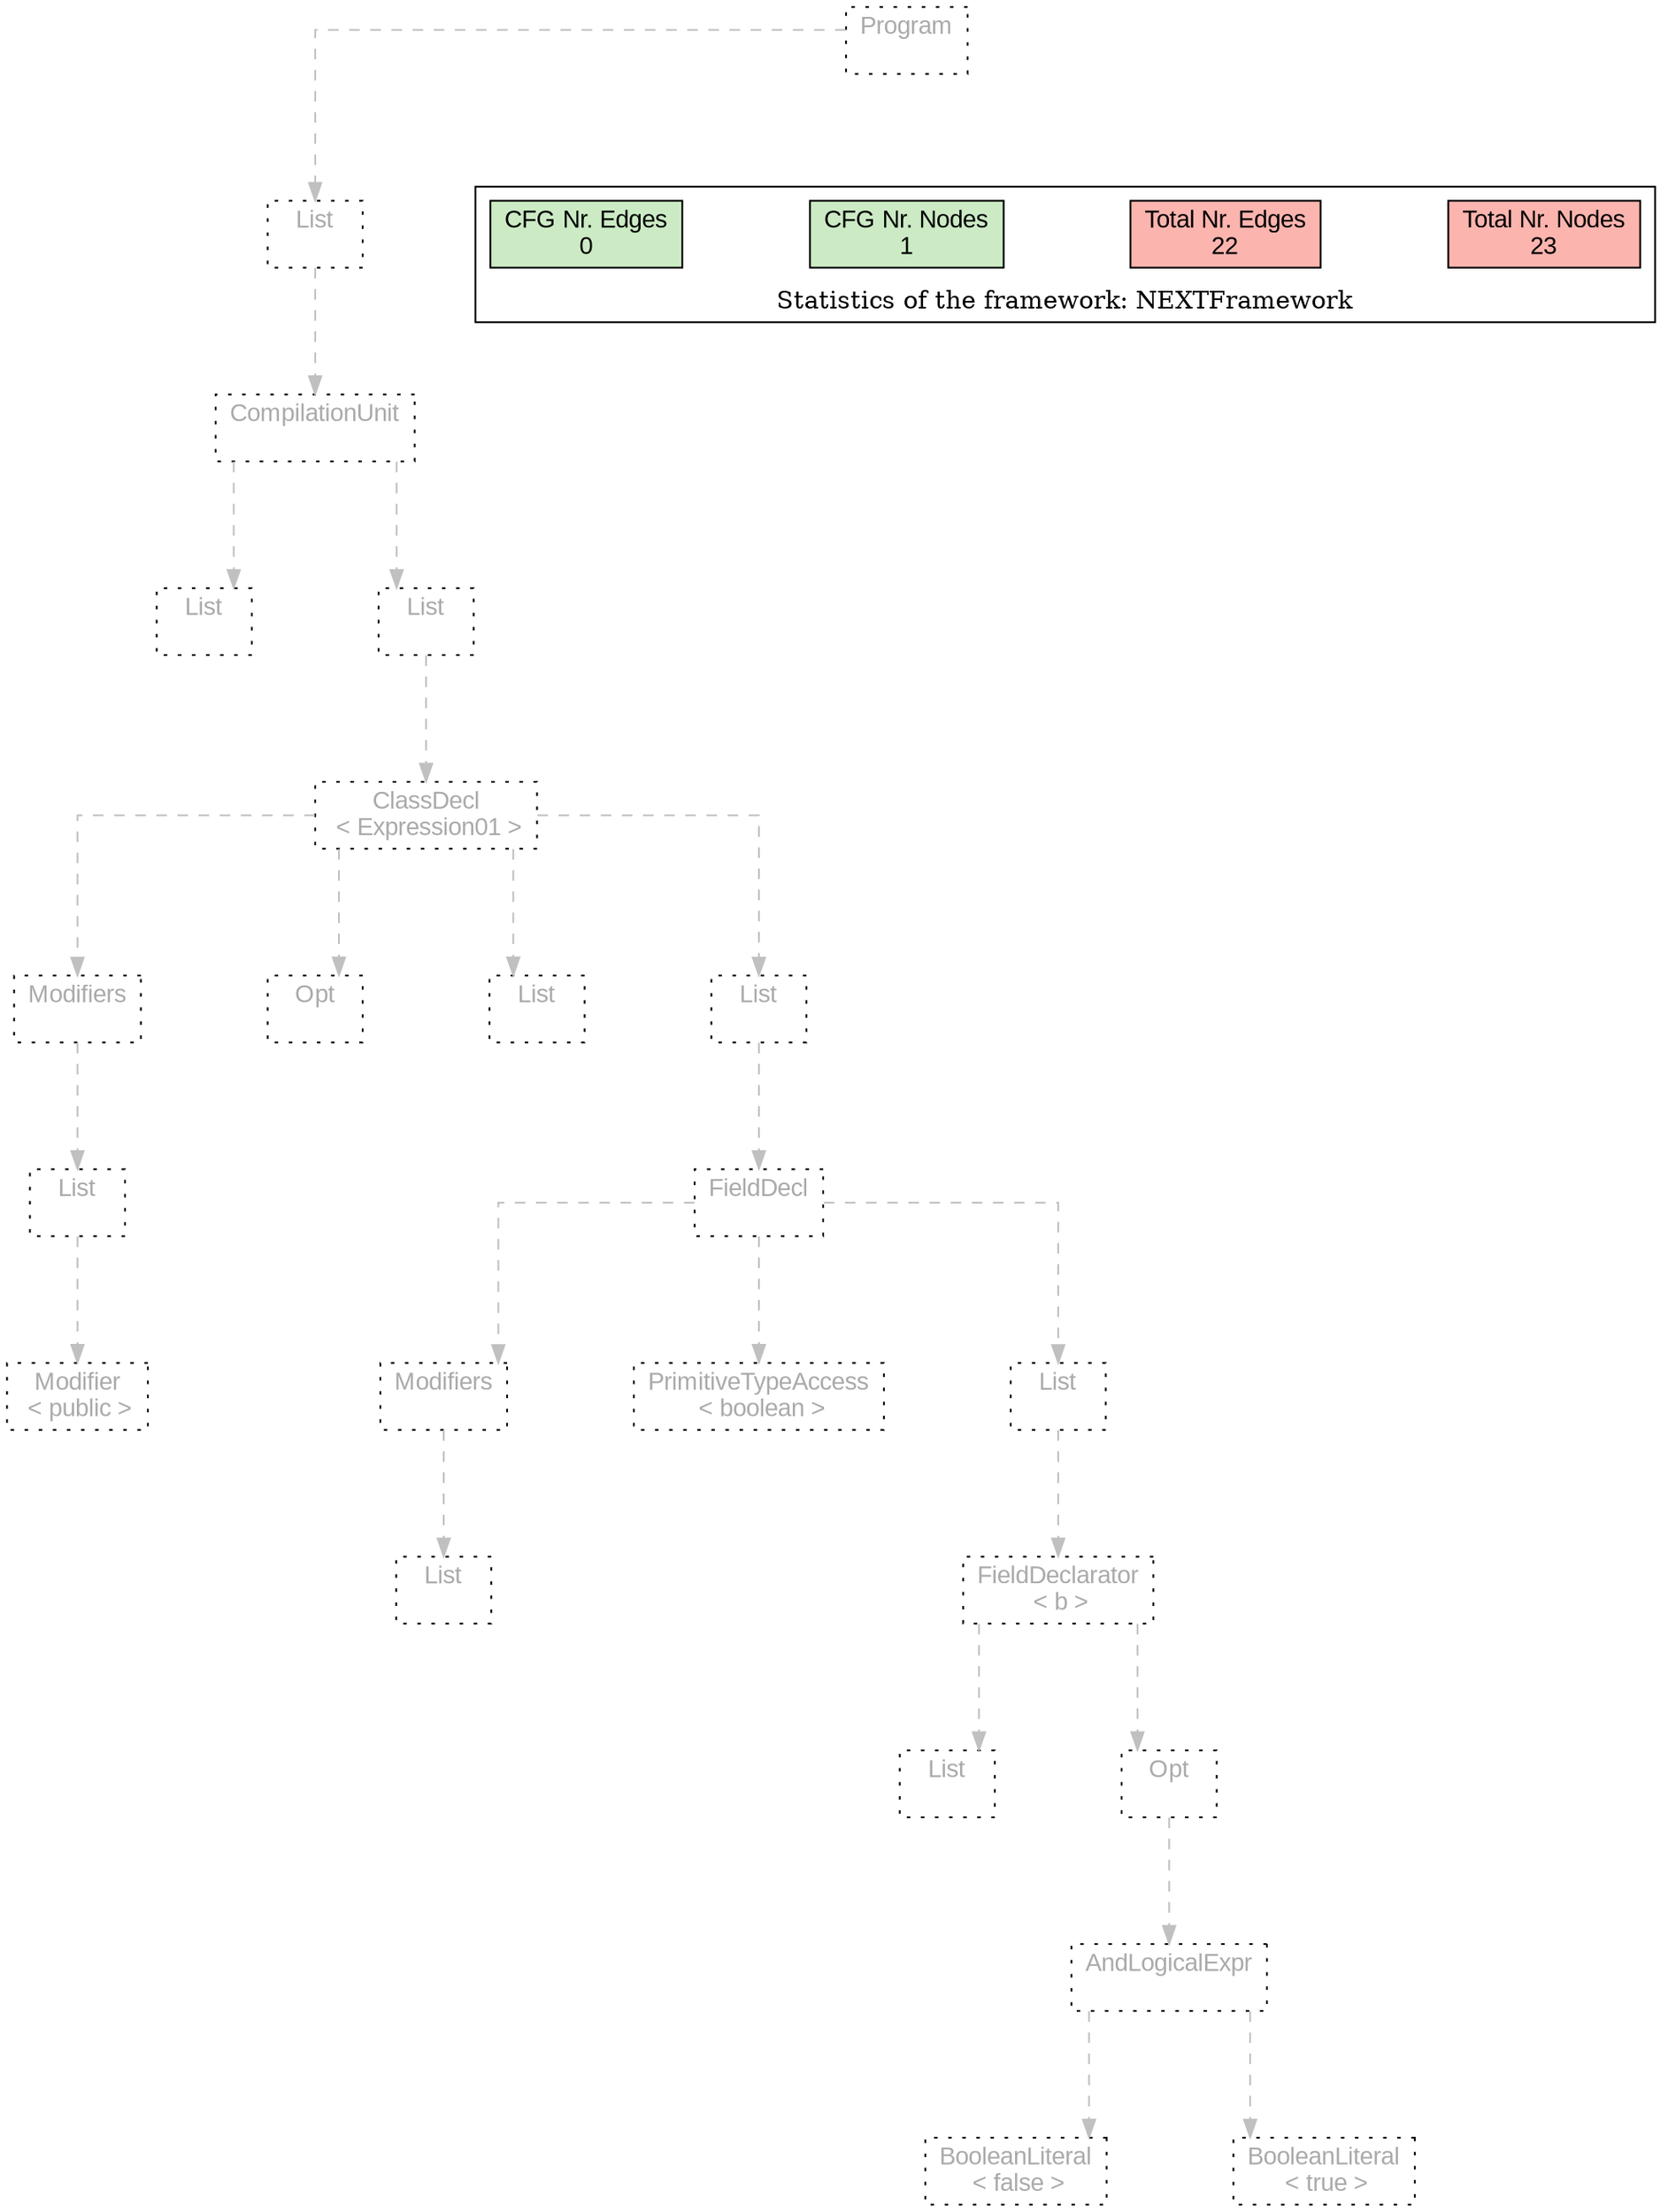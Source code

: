 digraph G {
graph [splines=ortho, nodesep="1", ranksep="1"]
node [shape=rect, fontname=Arial];
{ rank = same; "Program[0]"}
{ rank = same; "List[1]"}
{ rank = same; "CompilationUnit[2]"}
{ rank = same; "List[3]"; "List[4]"}
{ rank = same; "ClassDecl[5]"}
{ rank = same; "Modifiers[6]"; "Opt[9]"; "List[10]"; "List[11]"}
{ rank = same; "List[7]"; "FieldDecl[12]"}
{ rank = same; "Modifier[8]"; "Modifiers[13]"; "PrimitiveTypeAccess[15]"; "List[16]"}
{ rank = same; "List[14]"; "FieldDeclarator[17]"}
{ rank = same; "List[18]"; "Opt[19]"}
{ rank = same; "AndLogicalExpr[20]"}
{ rank = same; "BooleanLiteral[21]"; "BooleanLiteral[22]"}
"Program[0]" [label="Program\n ", style= dotted   fillcolor="#eeeeee" fontcolor="#aaaaaa"  ]
"List[1]" [label="List\n ", style= dotted   fillcolor="#eeeeee" fontcolor="#aaaaaa"  ]
"CompilationUnit[2]" [label="CompilationUnit\n ", style= dotted   fillcolor="#eeeeee" fontcolor="#aaaaaa"  ]
"List[3]" [label="List\n ", style= dotted   fillcolor="#eeeeee" fontcolor="#aaaaaa"  ]
"List[4]" [label="List\n ", style= dotted   fillcolor="#eeeeee" fontcolor="#aaaaaa"  ]
"ClassDecl[5]" [label="ClassDecl\n < Expression01 >", style= dotted   fillcolor="#eeeeee" fontcolor="#aaaaaa"  ]
"Modifiers[6]" [label="Modifiers\n ", style= dotted   fillcolor="#eeeeee" fontcolor="#aaaaaa"  ]
"List[7]" [label="List\n ", style= dotted   fillcolor="#eeeeee" fontcolor="#aaaaaa"  ]
"Modifier[8]" [label="Modifier\n < public >", style= dotted   fillcolor="#eeeeee" fontcolor="#aaaaaa"  ]
"Opt[9]" [label="Opt\n ", style= dotted   fillcolor="#eeeeee" fontcolor="#aaaaaa"  ]
"List[10]" [label="List\n ", style= dotted   fillcolor="#eeeeee" fontcolor="#aaaaaa"  ]
"List[11]" [label="List\n ", style= dotted   fillcolor="#eeeeee" fontcolor="#aaaaaa"  ]
"FieldDecl[12]" [label="FieldDecl\n ", style= dotted   fillcolor="#eeeeee" fontcolor="#aaaaaa"  ]
"Modifiers[13]" [label="Modifiers\n ", style= dotted   fillcolor="#eeeeee" fontcolor="#aaaaaa"  ]
"List[14]" [label="List\n ", style= dotted   fillcolor="#eeeeee" fontcolor="#aaaaaa"  ]
"PrimitiveTypeAccess[15]" [label="PrimitiveTypeAccess\n < boolean >", style= dotted   fillcolor="#eeeeee" fontcolor="#aaaaaa"  ]
"List[16]" [label="List\n ", style= dotted   fillcolor="#eeeeee" fontcolor="#aaaaaa"  ]
"FieldDeclarator[17]" [label="FieldDeclarator\n < b >", style= dotted   fillcolor="#eeeeee" fontcolor="#aaaaaa"  ]
"List[18]" [label="List\n ", style= dotted   fillcolor="#eeeeee" fontcolor="#aaaaaa"  ]
"Opt[19]" [label="Opt\n ", style= dotted   fillcolor="#eeeeee" fontcolor="#aaaaaa"  ]
"AndLogicalExpr[20]" [label="AndLogicalExpr\n ", style= dotted   fillcolor="#eeeeee" fontcolor="#aaaaaa"  ]
"BooleanLiteral[21]" [label="BooleanLiteral\n < false >", style= dotted   fillcolor="#eeeeee" fontcolor="#aaaaaa"  ]
"BooleanLiteral[22]" [label="BooleanLiteral\n < true >", style= dotted   fillcolor="#eeeeee" fontcolor="#aaaaaa"  ]
"CompilationUnit[2]" -> "List[3]" [style=dashed, color=gray]
"List[7]" -> "Modifier[8]" [style=dashed, color=gray]
"Modifiers[6]" -> "List[7]" [style=dashed, color=gray]
"ClassDecl[5]" -> "Modifiers[6]" [style=dashed, color=gray]
"ClassDecl[5]" -> "Opt[9]" [style=dashed, color=gray]
"ClassDecl[5]" -> "List[10]" [style=dashed, color=gray]
"Modifiers[13]" -> "List[14]" [style=dashed, color=gray]
"FieldDecl[12]" -> "Modifiers[13]" [style=dashed, color=gray]
"FieldDecl[12]" -> "PrimitiveTypeAccess[15]" [style=dashed, color=gray]
"FieldDeclarator[17]" -> "List[18]" [style=dashed, color=gray]
"AndLogicalExpr[20]" -> "BooleanLiteral[21]" [style=dashed, color=gray]
"AndLogicalExpr[20]" -> "BooleanLiteral[22]" [style=dashed, color=gray]
"Opt[19]" -> "AndLogicalExpr[20]" [style=dashed, color=gray]
"FieldDeclarator[17]" -> "Opt[19]" [style=dashed, color=gray]
"List[16]" -> "FieldDeclarator[17]" [style=dashed, color=gray]
"FieldDecl[12]" -> "List[16]" [style=dashed, color=gray]
"List[11]" -> "FieldDecl[12]" [style=dashed, color=gray]
"ClassDecl[5]" -> "List[11]" [style=dashed, color=gray]
"List[4]" -> "ClassDecl[5]" [style=dashed, color=gray]
"CompilationUnit[2]" -> "List[4]" [style=dashed, color=gray]
"List[1]" -> "CompilationUnit[2]" [style=dashed, color=gray]
"Program[0]" -> "List[1]" [style=dashed, color=gray]
"List[3]" -> "List[4]" [style=invis]
"Modifiers[6]" -> "Opt[9]" -> "List[10]" -> "List[11]" [style=invis]
"Modifiers[13]" -> "PrimitiveTypeAccess[15]" -> "List[16]" [style=invis]
"List[18]" -> "Opt[19]" [style=invis]
"BooleanLiteral[21]" -> "BooleanLiteral[22]" [style=invis]

subgraph cluster_legend {
{node [style=filled, fillcolor=1, colorscheme="pastel13"]
Nodes [label="Total Nr. Nodes
23", fillcolor=1]
Edges [label="Total Nr. Edges
22", fillcolor=1]
NodesCFG [label="CFG Nr. Nodes
1", fillcolor=3]
EdgesCFG [label="CFG Nr. Edges
0", fillcolor=3]
Nodes-> "Program[0]" -> NodesCFG  [style="invis"]
Edges -> "Program[0]" ->EdgesCFG [style="invis"]}
label = "Statistics of the framework: NEXTFramework"
style="solid"
ranksep=0.05
nodesep=0.01
labelloc = b
len=2
}}